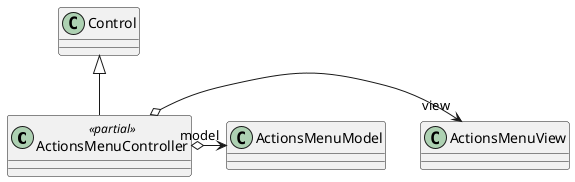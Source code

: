 @startuml
class ActionsMenuController <<partial>> {
}
Control <|-- ActionsMenuController
ActionsMenuController o-> "view" ActionsMenuView
ActionsMenuController o-> "model" ActionsMenuModel
@enduml
